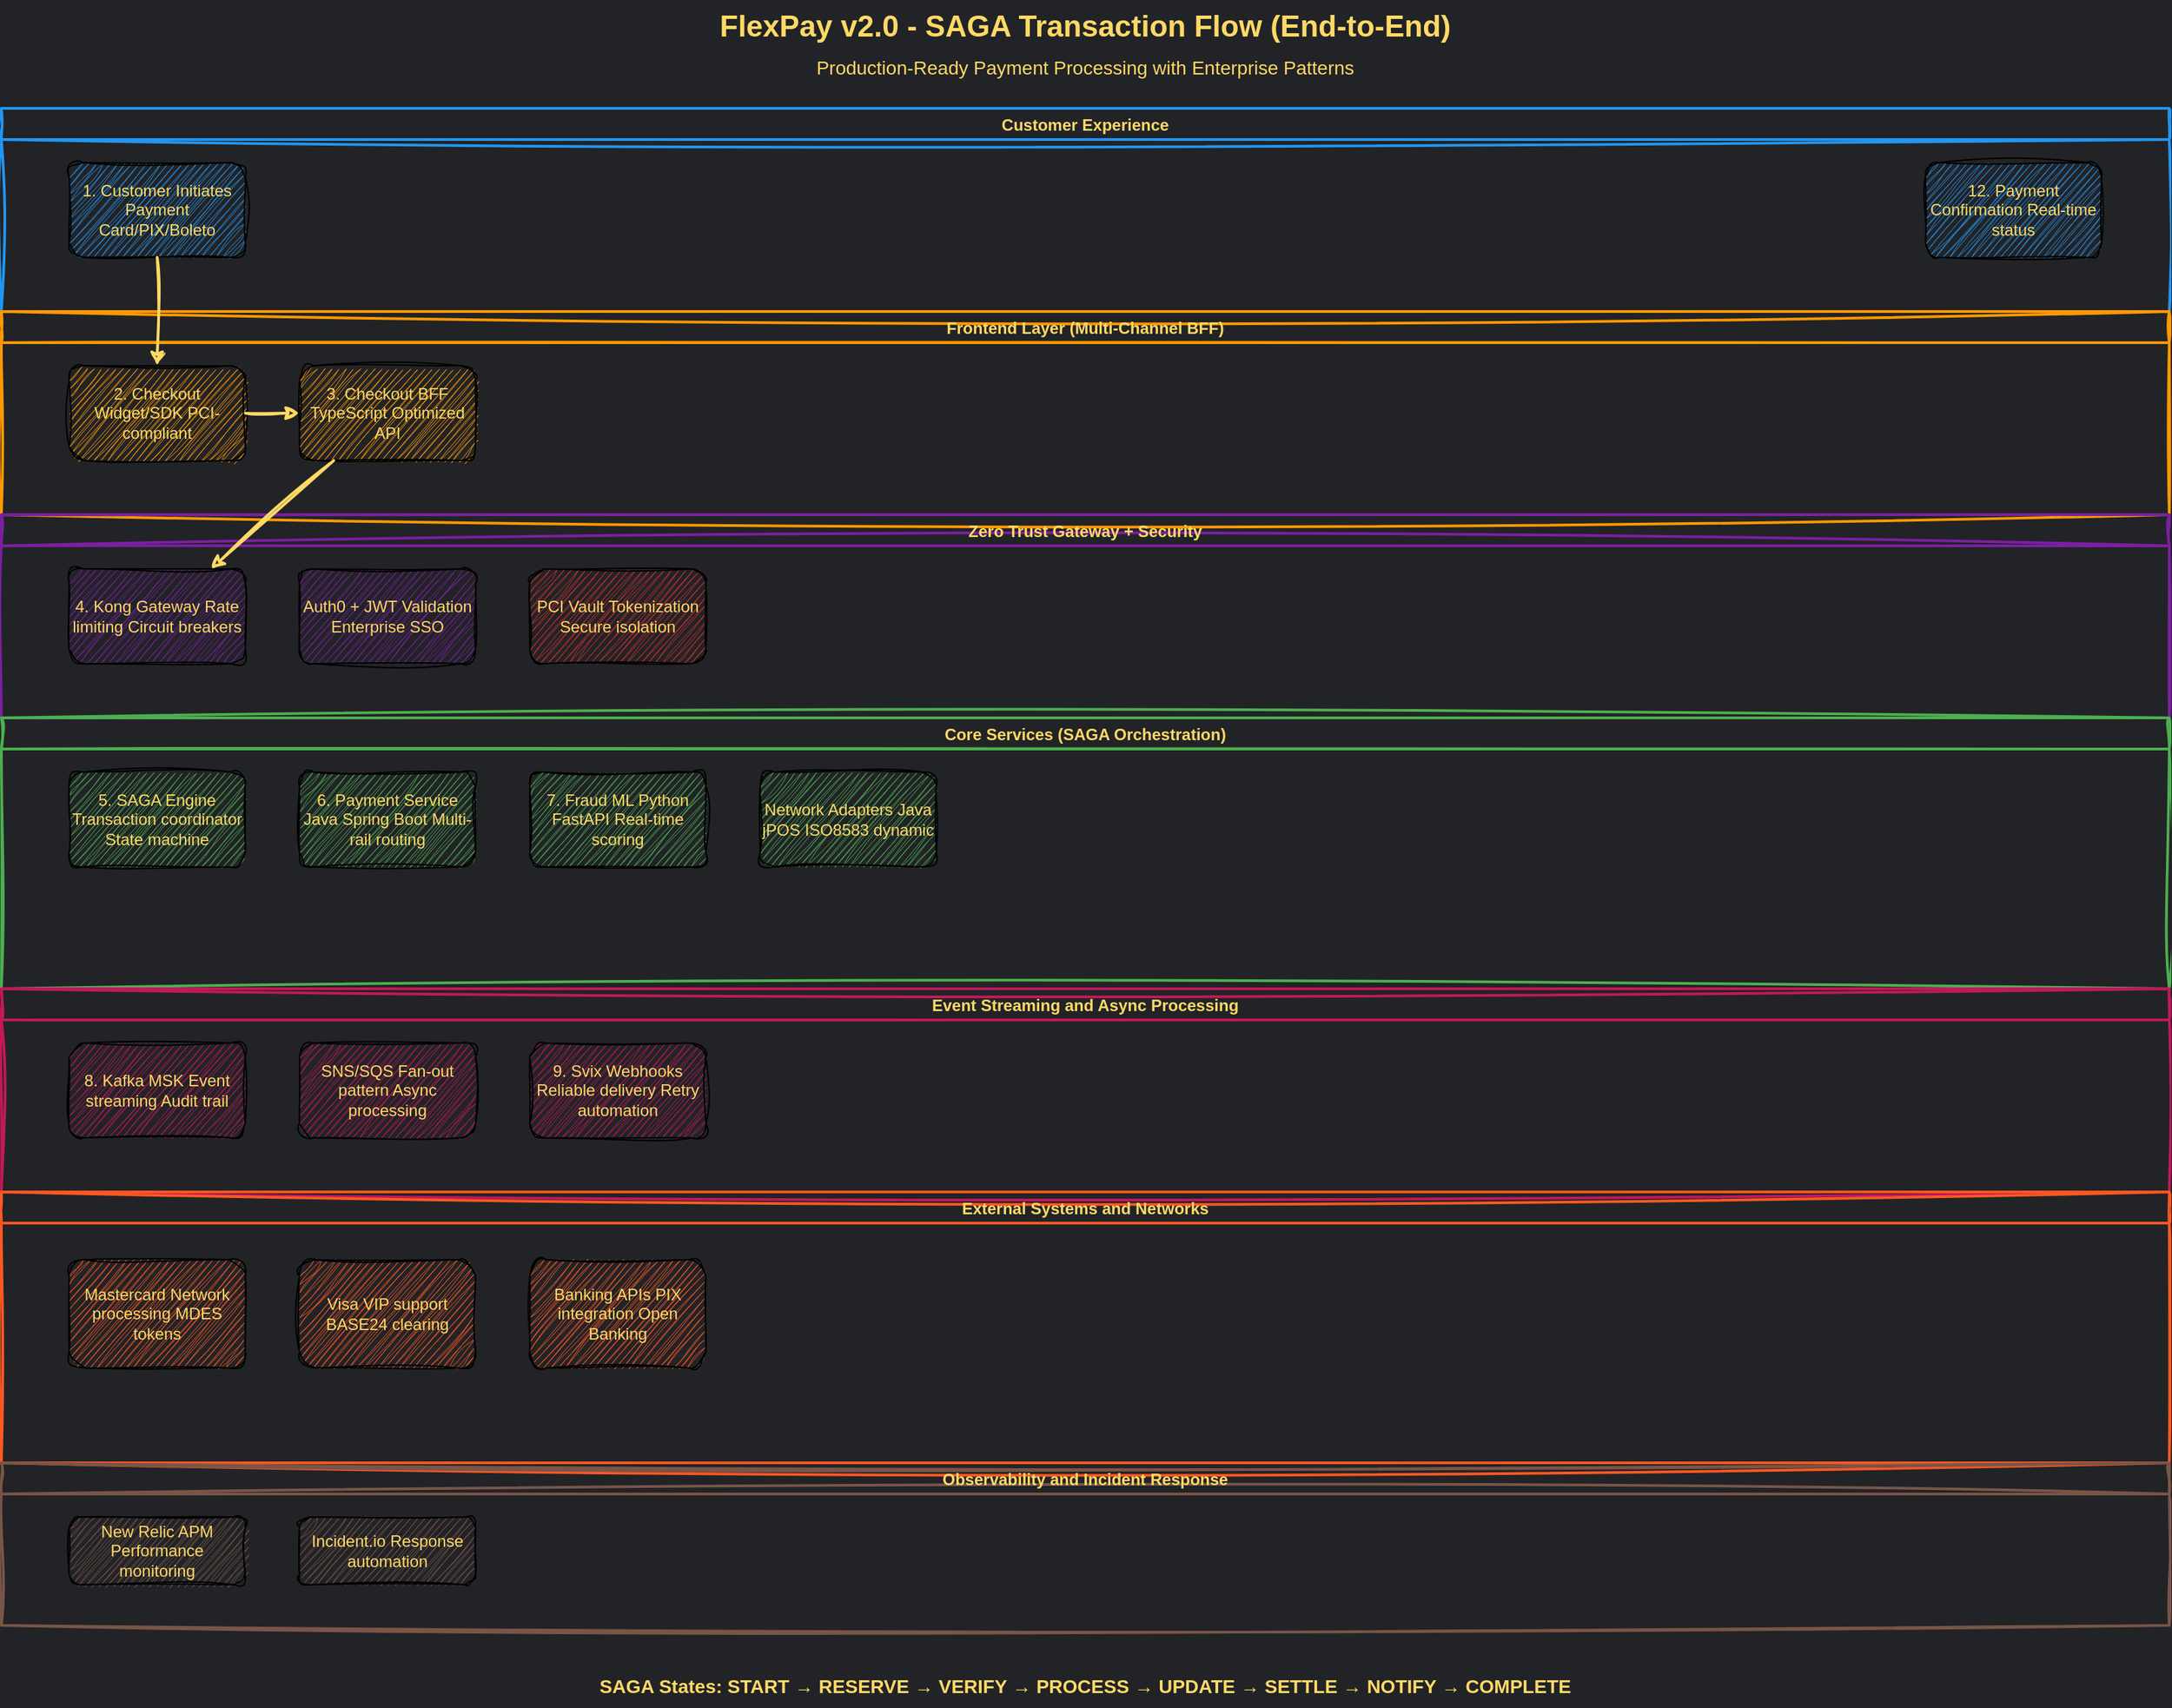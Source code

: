 <mxfile version="24.7.17" type="device">
  <diagram name="Transaction-Flow-v2" id="transaction_flow_v2_fixed">
    <mxGraphModel dx="1800" dy="1200" grid="0" gridSize="10" guides="1" tooltips="1" connect="1" arrows="1" fold="1" page="1" pageScale="1" pageWidth="1800" pageHeight="1400" background="light-dark(#222326, #121212)" math="0" shadow="0">
      <root>
        <mxCell id="0" />
        <mxCell id="1" parent="0" />

        <!-- Title -->
        <mxCell id="title" value="FlexPay v2.0 - SAGA Transaction Flow (End-to-End)" style="text;html=1;strokeColor=none;fillColor=none;align=center;verticalAlign=middle;whiteSpace=wrap;rounded=0;fontSize=22;fontStyle=1;fontColor=#FFD966;sketch=1;curveFitting=1;jiggle=2;" vertex="1" parent="1">
          <mxGeometry x="500" y="20" width="800" height="40" as="geometry" />
        </mxCell>

        <mxCell id="subtitle" value="Production-Ready Payment Processing with Enterprise Patterns" style="text;html=1;strokeColor=none;fillColor=none;align=center;verticalAlign=middle;whiteSpace=wrap;rounded=0;fontSize=14;fontColor=#FFD966;sketch=1;curveFitting=1;jiggle=2;" vertex="1" parent="1">
          <mxGeometry x="500" y="60" width="800" height="20" as="geometry" />
        </mxCell>

        <!-- Swimlanes -->
        <mxCell id="customer_lane" value="Customer Experience" style="swimlane;fillColor=none;strokeColor=#2196f3;strokeWidth=2;fontColor=#FFD966;sketch=1;curveFitting=1;jiggle=2;" vertex="1" parent="1">
          <mxGeometry x="100" y="100" width="1600" height="150" as="geometry" />
        </mxCell>

        <mxCell id="frontend_lane" value="Frontend Layer (Multi-Channel BFF)" style="swimlane;fillColor=none;strokeColor=#ff9800;strokeWidth=2;fontColor=#FFD966;sketch=1;curveFitting=1;jiggle=2;" vertex="1" parent="1">
          <mxGeometry x="100" y="250" width="1600" height="150" as="geometry" />
        </mxCell>

        <mxCell id="zerotrust_lane" value="Zero Trust Gateway + Security" style="swimlane;fillColor=none;strokeColor=#7b1fa2;strokeWidth=2;fontColor=#FFD966;sketch=1;curveFitting=1;jiggle=2;" vertex="1" parent="1">
          <mxGeometry x="100" y="400" width="1600" height="150" as="geometry" />
        </mxCell>

        <mxCell id="services_lane" value="Core Services (SAGA Orchestration)" style="swimlane;fillColor=none;strokeColor=#4caf50;strokeWidth=2;fontColor=#FFD966;sketch=1;curveFitting=1;jiggle=2;" vertex="1" parent="1">
          <mxGeometry x="100" y="550" width="1600" height="200" as="geometry" />
        </mxCell>

        <mxCell id="events_lane" value="Event Streaming and Async Processing" style="swimlane;fillColor=none;strokeColor=#c2185b;strokeWidth=2;fontColor=#FFD966;sketch=1;curveFitting=1;jiggle=2;" vertex="1" parent="1">
          <mxGeometry x="100" y="750" width="1600" height="150" as="geometry" />
        </mxCell>

        <mxCell id="external_lane" value="External Systems and Networks" style="swimlane;fillColor=none;strokeColor=#ff5722;strokeWidth=2;fontColor=#FFD966;sketch=1;curveFitting=1;jiggle=2;" vertex="1" parent="1">
          <mxGeometry x="100" y="900" width="1600" height="200" as="geometry" />
        </mxCell>

        <mxCell id="observability_lane" value="Observability and Incident Response" style="swimlane;fillColor=none;strokeColor=#795548;strokeWidth=2;fontColor=#FFD966;sketch=1;curveFitting=1;jiggle=2;" vertex="1" parent="1">
          <mxGeometry x="100" y="1100" width="1600" height="120" as="geometry" />
        </mxCell>

        <!-- Customer Experience Layer -->
        <mxCell id="customer_action" value="1. Customer Initiates Payment Card/PIX/Boleto" style="rounded=1;whiteSpace=wrap;html=1;fillColor=#2196f3;fontColor=#FFD966;align=center;sketch=1;curveFitting=1;jiggle=2;" vertex="1" parent="1">
          <mxGeometry x="150" y="140" width="130" height="70" as="geometry" />
        </mxCell>

        <mxCell id="payment_confirmation" value="12. Payment Confirmation Real-time status" style="rounded=1;whiteSpace=wrap;html=1;fillColor=#2196f3;fontColor=#FFD966;align=center;sketch=1;curveFitting=1;jiggle=2;" vertex="1" parent="1">
          <mxGeometry x="1520" y="140" width="130" height="70" as="geometry" />
        </mxCell>

        <!-- Frontend Layer -->
        <mxCell id="checkout_widget" value="2. Checkout Widget/SDK PCI-compliant" style="rounded=1;whiteSpace=wrap;html=1;fillColor=#ff9800;fontColor=#FFD966;align=center;sketch=1;curveFitting=1;jiggle=2;" vertex="1" parent="1">
          <mxGeometry x="150" y="290" width="130" height="70" as="geometry" />
        </mxCell>

        <mxCell id="checkout_bff" value="3. Checkout BFF TypeScript Optimized API" style="rounded=1;whiteSpace=wrap;html=1;fillColor=#ff9800;fontColor=#FFD966;align=center;sketch=1;curveFitting=1;jiggle=2;" vertex="1" parent="1">
          <mxGeometry x="320" y="290" width="130" height="70" as="geometry" />
        </mxCell>

        <!-- Zero Trust Gateway -->
        <mxCell id="kong_gateway" value="4. Kong Gateway Rate limiting Circuit breakers" style="rounded=1;whiteSpace=wrap;html=1;fillColor=#7b1fa2;fontColor=#FFD966;align=center;sketch=1;curveFitting=1;jiggle=2;" vertex="1" parent="1">
          <mxGeometry x="150" y="440" width="130" height="70" as="geometry" />
        </mxCell>

        <mxCell id="auth0_sso" value="Auth0 + JWT Validation Enterprise SSO" style="rounded=1;whiteSpace=wrap;html=1;fillColor=#7b1fa2;fontColor=#FFD966;align=center;sketch=1;curveFitting=1;jiggle=2;" vertex="1" parent="1">
          <mxGeometry x="320" y="440" width="130" height="70" as="geometry" />
        </mxCell>

        <mxCell id="pci_vault" value="PCI Vault Tokenization Secure isolation" style="rounded=1;whiteSpace=wrap;html=1;fillColor=#d32f2f;fontColor=#FFD966;align=center;sketch=1;curveFitting=1;jiggle=2;" vertex="1" parent="1">
          <mxGeometry x="490" y="440" width="130" height="70" as="geometry" />
        </mxCell>

        <!-- Core Services (SAGA) -->
        <mxCell id="saga_orchestrator" value="5. SAGA Engine Transaction coordinator State machine" style="rounded=1;whiteSpace=wrap;html=1;fillColor=#4caf50;fontColor=#FFD966;align=center;sketch=1;curveFitting=1;jiggle=2;" vertex="1" parent="1">
          <mxGeometry x="150" y="590" width="130" height="70" as="geometry" />
        </mxCell>

        <mxCell id="payment_service" value="6. Payment Service Java Spring Boot Multi-rail routing" style="rounded=1;whiteSpace=wrap;html=1;fillColor=#4caf50;fontColor=#FFD966;align=center;sketch=1;curveFitting=1;jiggle=2;" vertex="1" parent="1">
          <mxGeometry x="320" y="590" width="130" height="70" as="geometry" />
        </mxCell>

        <mxCell id="fraud_ml" value="7. Fraud ML Python FastAPI Real-time scoring" style="rounded=1;whiteSpace=wrap;html=1;fillColor=#4caf50;fontColor=#FFD966;align=center;sketch=1;curveFitting=1;jiggle=2;" vertex="1" parent="1">
          <mxGeometry x="490" y="590" width="130" height="70" as="geometry" />
        </mxCell>

        <mxCell id="network_adapters" value="Network Adapters Java jPOS ISO8583 dynamic" style="rounded=1;whiteSpace=wrap;html=1;fillColor=#4caf50;fontColor=#FFD966;align=center;sketch=1;curveFitting=1;jiggle=2;" vertex="1" parent="1">
          <mxGeometry x="660" y="590" width="130" height="70" as="geometry" />
        </mxCell>

        <!-- Event Streaming -->
        <mxCell id="kafka_events" value="8. Kafka MSK Event streaming Audit trail" style="rounded=1;whiteSpace=wrap;html=1;fillColor=#c2185b;fontColor=#FFD966;align=center;sketch=1;curveFitting=1;jiggle=2;" vertex="1" parent="1">
          <mxGeometry x="150" y="790" width="130" height="70" as="geometry" />
        </mxCell>

        <mxCell id="sns_sqs" value="SNS/SQS Fan-out pattern Async processing" style="rounded=1;whiteSpace=wrap;html=1;fillColor=#c2185b;fontColor=#FFD966;align=center;sketch=1;curveFitting=1;jiggle=2;" vertex="1" parent="1">
          <mxGeometry x="320" y="790" width="130" height="70" as="geometry" />
        </mxCell>

        <mxCell id="webhook_svix" value="9. Svix Webhooks Reliable delivery Retry automation" style="rounded=1;whiteSpace=wrap;html=1;fillColor=#c2185b;fontColor=#FFD966;align=center;sketch=1;curveFitting=1;jiggle=2;" vertex="1" parent="1">
          <mxGeometry x="490" y="790" width="130" height="70" as="geometry" />
        </mxCell>

        <!-- External Systems -->
        <mxCell id="mastercard" value="Mastercard Network processing MDES tokens" style="rounded=1;whiteSpace=wrap;html=1;fillColor=#ff5722;fontColor=#FFD966;align=center;sketch=1;curveFitting=1;jiggle=2;" vertex="1" parent="1">
          <mxGeometry x="150" y="950" width="130" height="80" as="geometry" />
        </mxCell>

        <mxCell id="visa" value="Visa VIP support BASE24 clearing" style="rounded=1;whiteSpace=wrap;html=1;fillColor=#ff5722;fontColor=#FFD966;align=center;sketch=1;curveFitting=1;jiggle=2;" vertex="1" parent="1">
          <mxGeometry x="320" y="950" width="130" height="80" as="geometry" />
        </mxCell>

        <mxCell id="banks_pix" value="Banking APIs PIX integration Open Banking" style="rounded=1;whiteSpace=wrap;html=1;fillColor=#ff5722;fontColor=#FFD966;align=center;sketch=1;curveFitting=1;jiggle=2;" vertex="1" parent="1">
          <mxGeometry x="490" y="950" width="130" height="80" as="geometry" />
        </mxCell>

        <!-- Observability -->
        <mxCell id="newrelic_apm" value="New Relic APM Performance monitoring" style="rounded=1;whiteSpace=wrap;html=1;fillColor=#795548;fontColor=#FFD966;align=center;sketch=1;curveFitting=1;jiggle=2;" vertex="1" parent="1">
          <mxGeometry x="150" y="1140" width="130" height="50" as="geometry" />
        </mxCell>

        <mxCell id="incident_io" value="Incident.io Response automation" style="rounded=1;whiteSpace=wrap;html=1;fillColor=#795548;fontColor=#FFD966;align=center;sketch=1;curveFitting=1;jiggle=2;" vertex="1" parent="1">
          <mxGeometry x="320" y="1140" width="130" height="50" as="geometry" />
        </mxCell>

        <!-- SAGA Flow States -->
        <mxCell id="saga_states" value="SAGA States: START → RESERVE → VERIFY → PROCESS → UPDATE → SETTLE → NOTIFY → COMPLETE" style="text;html=1;strokeColor=none;fillColor=none;align=center;verticalAlign=middle;whiteSpace=wrap;rounded=0;fontSize=14;fontStyle=1;fontColor=#FFD966;sketch=1;curveFitting=1;jiggle=2;" vertex="1" parent="1">
          <mxGeometry x="100" y="1250" width="1600" height="30" as="geometry" />
        </mxCell>

        <!-- Flow Arrows -->
        <mxCell id="arrow1" value="" style="endArrow=classic;html=1;strokeColor=#FFD966;strokeWidth=2;sketch=1;curveFitting=1;jiggle=2;" edge="1" parent="1" source="customer_action" target="checkout_widget">
          <mxGeometry width="50" height="50" relative="1" as="geometry">
            <mxPoint x="400" y="300" as="sourcePoint" />
            <mxPoint x="450" y="250" as="targetPoint" />
          </mxGeometry>
        </mxCell>

        <mxCell id="arrow2" value="" style="endArrow=classic;html=1;strokeColor=#FFD966;strokeWidth=2;sketch=1;curveFitting=1;jiggle=2;" edge="1" parent="1" source="checkout_widget" target="checkout_bff">
          <mxGeometry width="50" height="50" relative="1" as="geometry">
            <mxPoint x="400" y="300" as="sourcePoint" />
            <mxPoint x="450" y="250" as="targetPoint" />
          </mxGeometry>
        </mxCell>

        <mxCell id="arrow3" value="" style="endArrow=classic;html=1;strokeColor=#FFD966;strokeWidth=2;sketch=1;curveFitting=1;jiggle=2;" edge="1" parent="1" source="checkout_bff" target="kong_gateway">
          <mxGeometry width="50" height="50" relative="1" as="geometry">
            <mxPoint x="400" y="400" as="sourcePoint" />
            <mxPoint x="450" y="350" as="targetPoint" />
          </mxGeometry>
        </mxCell>

      </root>
    </mxGraphModel>
  </diagram>
</mxfile>